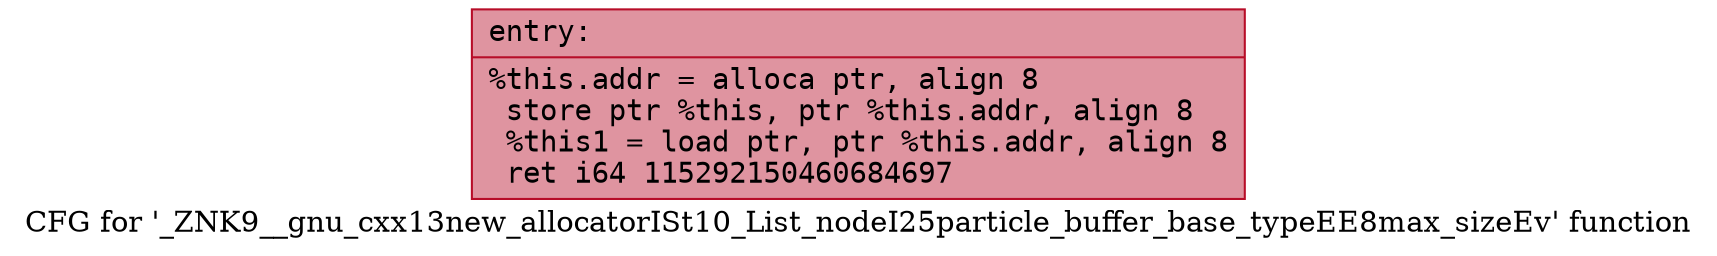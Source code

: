 digraph "CFG for '_ZNK9__gnu_cxx13new_allocatorISt10_List_nodeI25particle_buffer_base_typeEE8max_sizeEv' function" {
	label="CFG for '_ZNK9__gnu_cxx13new_allocatorISt10_List_nodeI25particle_buffer_base_typeEE8max_sizeEv' function";

	Node0x558b694b8290 [shape=record,color="#b70d28ff", style=filled, fillcolor="#b70d2870" fontname="Courier",label="{entry:\l|  %this.addr = alloca ptr, align 8\l  store ptr %this, ptr %this.addr, align 8\l  %this1 = load ptr, ptr %this.addr, align 8\l  ret i64 115292150460684697\l}"];
}
